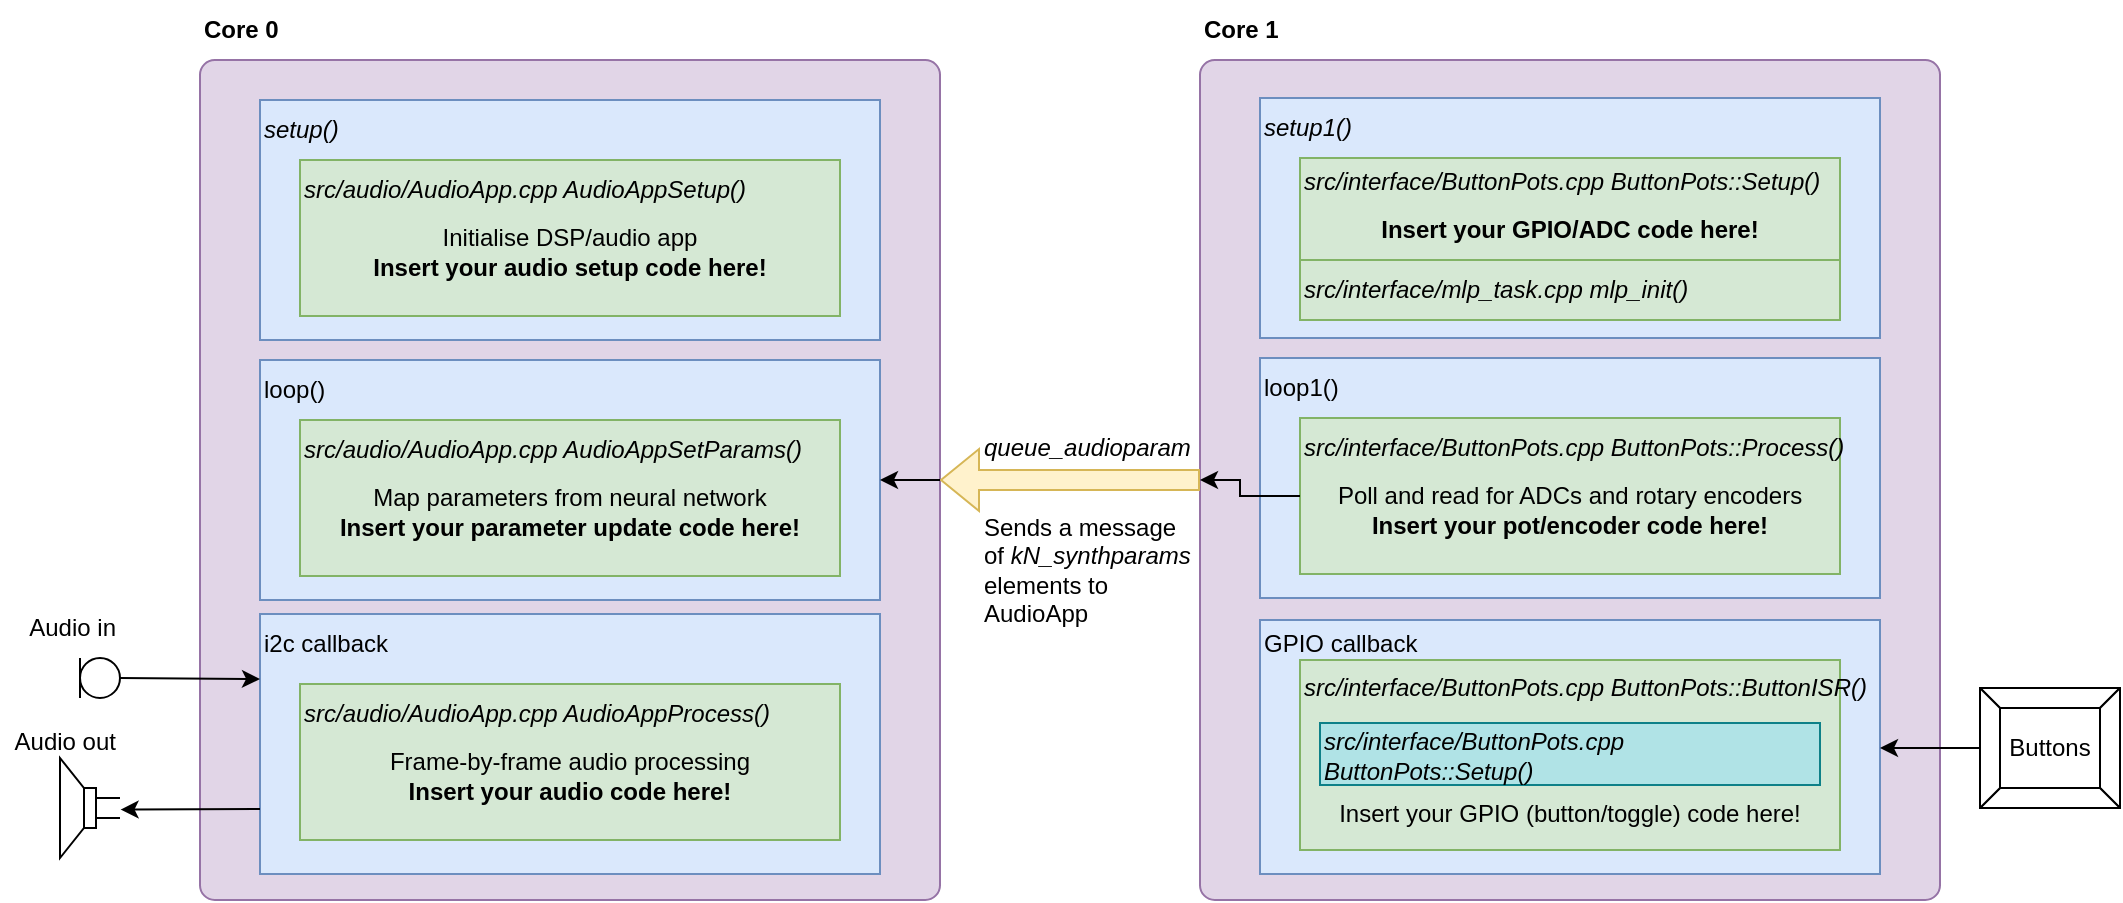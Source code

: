 <mxfile version="26.0.4">
  <diagram name="Page-1" id="eIFb_NlMMgxUuvhVnGcC">
    <mxGraphModel dx="1839" dy="578" grid="1" gridSize="10" guides="1" tooltips="1" connect="1" arrows="1" fold="1" page="1" pageScale="1" pageWidth="850" pageHeight="1100" math="0" shadow="0">
      <root>
        <mxCell id="0" />
        <mxCell id="1" parent="0" />
        <mxCell id="WRJJqniTlhcr_sfOXrkd-45" value="" style="rounded=0;whiteSpace=wrap;html=1;" vertex="1" parent="1">
          <mxGeometry x="590" y="220" width="270" height="31" as="geometry" />
        </mxCell>
        <mxCell id="WRJJqniTlhcr_sfOXrkd-2" value="" style="rounded=1;whiteSpace=wrap;html=1;arcSize=2;fillColor=#e1d5e7;strokeColor=#9673a6;" vertex="1" parent="1">
          <mxGeometry x="40" y="140" width="370" height="420" as="geometry" />
        </mxCell>
        <mxCell id="WRJJqniTlhcr_sfOXrkd-3" value="" style="rounded=1;whiteSpace=wrap;html=1;arcSize=2;fillColor=#e1d5e7;strokeColor=#9673a6;" vertex="1" parent="1">
          <mxGeometry x="540" y="140" width="370" height="420" as="geometry" />
        </mxCell>
        <mxCell id="WRJJqniTlhcr_sfOXrkd-4" value="Core 0" style="text;html=1;align=left;verticalAlign=middle;whiteSpace=wrap;rounded=0;fontStyle=1" vertex="1" parent="1">
          <mxGeometry x="40" y="110" width="60" height="30" as="geometry" />
        </mxCell>
        <mxCell id="WRJJqniTlhcr_sfOXrkd-5" value="Core 1" style="text;html=1;align=left;verticalAlign=middle;whiteSpace=wrap;rounded=0;fontStyle=1" vertex="1" parent="1">
          <mxGeometry x="540" y="110" width="60" height="30" as="geometry" />
        </mxCell>
        <mxCell id="WRJJqniTlhcr_sfOXrkd-9" value="queue_audioparam" style="text;html=1;align=left;verticalAlign=middle;whiteSpace=wrap;rounded=0;fontStyle=2" vertex="1" parent="1">
          <mxGeometry x="430" y="319" width="110" height="30" as="geometry" />
        </mxCell>
        <mxCell id="WRJJqniTlhcr_sfOXrkd-10" value="" style="shape=flexArrow;endArrow=classic;html=1;rounded=0;entryX=1;entryY=0.5;entryDx=0;entryDy=0;fillColor=#fff2cc;strokeColor=#d6b656;" edge="1" parent="1" source="WRJJqniTlhcr_sfOXrkd-3" target="WRJJqniTlhcr_sfOXrkd-2">
          <mxGeometry width="50" height="50" relative="1" as="geometry">
            <mxPoint x="430" y="360" as="sourcePoint" />
            <mxPoint x="480" y="310" as="targetPoint" />
          </mxGeometry>
        </mxCell>
        <mxCell id="WRJJqniTlhcr_sfOXrkd-11" value="" style="pointerEvents=1;verticalLabelPosition=bottom;shadow=0;dashed=0;align=center;html=1;verticalAlign=top;shape=mxgraph.electrical.electro-mechanical.loudspeaker;rotation=-180;" vertex="1" parent="1">
          <mxGeometry x="-30" y="489" width="30" height="50" as="geometry" />
        </mxCell>
        <mxCell id="WRJJqniTlhcr_sfOXrkd-12" value="" style="verticalLabelPosition=bottom;shadow=0;dashed=0;align=center;html=1;verticalAlign=top;shape=mxgraph.electrical.radio.microphone_1;" vertex="1" parent="1">
          <mxGeometry x="-20" y="439" width="20" height="20" as="geometry" />
        </mxCell>
        <mxCell id="WRJJqniTlhcr_sfOXrkd-13" value="Audio in" style="text;html=1;align=right;verticalAlign=middle;whiteSpace=wrap;rounded=0;" vertex="1" parent="1">
          <mxGeometry x="-60" y="409" width="60" height="30" as="geometry" />
        </mxCell>
        <mxCell id="WRJJqniTlhcr_sfOXrkd-14" value="Audio out" style="text;html=1;align=right;verticalAlign=middle;whiteSpace=wrap;rounded=0;" vertex="1" parent="1">
          <mxGeometry x="-60" y="466" width="60" height="30" as="geometry" />
        </mxCell>
        <mxCell id="WRJJqniTlhcr_sfOXrkd-16" value="" style="rounded=0;whiteSpace=wrap;html=1;fillColor=#dae8fc;strokeColor=#6c8ebf;" vertex="1" parent="1">
          <mxGeometry x="70" y="417" width="310" height="130" as="geometry" />
        </mxCell>
        <mxCell id="WRJJqniTlhcr_sfOXrkd-17" value="i2c callback" style="text;html=1;align=left;verticalAlign=middle;whiteSpace=wrap;rounded=0;" vertex="1" parent="1">
          <mxGeometry x="70" y="417" width="260" height="30" as="geometry" />
        </mxCell>
        <mxCell id="WRJJqniTlhcr_sfOXrkd-19" value="" style="endArrow=classic;html=1;rounded=0;exitX=1;exitY=0.5;exitDx=0;exitDy=0;exitPerimeter=0;entryX=0;entryY=0.25;entryDx=0;entryDy=0;" edge="1" parent="1" source="WRJJqniTlhcr_sfOXrkd-12" target="WRJJqniTlhcr_sfOXrkd-16">
          <mxGeometry width="50" height="50" relative="1" as="geometry">
            <mxPoint x="350" y="360" as="sourcePoint" />
            <mxPoint x="400" y="310" as="targetPoint" />
          </mxGeometry>
        </mxCell>
        <mxCell id="WRJJqniTlhcr_sfOXrkd-20" value="" style="endArrow=classic;html=1;rounded=0;exitX=0;exitY=0.75;exitDx=0;exitDy=0;entryX=-0.01;entryY=0.484;entryDx=0;entryDy=0;entryPerimeter=0;" edge="1" parent="1" source="WRJJqniTlhcr_sfOXrkd-16" target="WRJJqniTlhcr_sfOXrkd-11">
          <mxGeometry width="50" height="50" relative="1" as="geometry">
            <mxPoint x="350" y="360" as="sourcePoint" />
            <mxPoint x="400" y="310" as="targetPoint" />
          </mxGeometry>
        </mxCell>
        <mxCell id="WRJJqniTlhcr_sfOXrkd-21" value="&lt;div&gt;&lt;br&gt;&lt;/div&gt;Frame-by-frame audio processing&lt;div&gt;&lt;b&gt;Insert your audio code here!&lt;/b&gt;&lt;/div&gt;" style="rounded=0;whiteSpace=wrap;html=1;fillColor=#d5e8d4;strokeColor=#82b366;" vertex="1" parent="1">
          <mxGeometry x="90" y="452" width="270" height="78" as="geometry" />
        </mxCell>
        <mxCell id="WRJJqniTlhcr_sfOXrkd-22" value="src/audio/AudioApp.cpp AudioAppProcess()" style="text;html=1;align=left;verticalAlign=middle;whiteSpace=wrap;rounded=0;fontStyle=2" vertex="1" parent="1">
          <mxGeometry x="90" y="452" width="270" height="30" as="geometry" />
        </mxCell>
        <mxCell id="WRJJqniTlhcr_sfOXrkd-23" value="" style="rounded=0;whiteSpace=wrap;html=1;fillColor=#dae8fc;strokeColor=#6c8ebf;" vertex="1" parent="1">
          <mxGeometry x="70" y="290" width="310" height="120" as="geometry" />
        </mxCell>
        <mxCell id="WRJJqniTlhcr_sfOXrkd-24" value="" style="endArrow=classic;html=1;rounded=0;exitX=1;exitY=0.5;exitDx=0;exitDy=0;entryX=1;entryY=0.5;entryDx=0;entryDy=0;edgeStyle=orthogonalEdgeStyle;" edge="1" parent="1" source="WRJJqniTlhcr_sfOXrkd-2" target="WRJJqniTlhcr_sfOXrkd-23">
          <mxGeometry width="50" height="50" relative="1" as="geometry">
            <mxPoint x="380" y="360" as="sourcePoint" />
            <mxPoint x="430" y="310" as="targetPoint" />
            <Array as="points">
              <mxPoint x="410" y="350" />
              <mxPoint x="410" y="350" />
            </Array>
          </mxGeometry>
        </mxCell>
        <mxCell id="WRJJqniTlhcr_sfOXrkd-25" value="loop()" style="text;html=1;align=left;verticalAlign=middle;whiteSpace=wrap;rounded=0;" vertex="1" parent="1">
          <mxGeometry x="70" y="290" width="260" height="30" as="geometry" />
        </mxCell>
        <mxCell id="WRJJqniTlhcr_sfOXrkd-26" value="&lt;div&gt;&lt;br&gt;&lt;/div&gt;&lt;div&gt;Map parameters from neural network&lt;/div&gt;&lt;div&gt;&lt;b&gt;Insert your parameter update code here!&lt;/b&gt;&lt;/div&gt;" style="rounded=0;whiteSpace=wrap;html=1;fillColor=#d5e8d4;strokeColor=#82b366;" vertex="1" parent="1">
          <mxGeometry x="90" y="320" width="270" height="78" as="geometry" />
        </mxCell>
        <mxCell id="WRJJqniTlhcr_sfOXrkd-27" value="src/audio/AudioApp.cpp AudioAppSetParams()" style="text;html=1;align=left;verticalAlign=middle;whiteSpace=wrap;rounded=0;fontStyle=2" vertex="1" parent="1">
          <mxGeometry x="90" y="320" width="270" height="30" as="geometry" />
        </mxCell>
        <mxCell id="WRJJqniTlhcr_sfOXrkd-28" value="" style="rounded=0;whiteSpace=wrap;html=1;fillColor=#dae8fc;strokeColor=#6c8ebf;" vertex="1" parent="1">
          <mxGeometry x="70" y="160" width="310" height="120" as="geometry" />
        </mxCell>
        <mxCell id="WRJJqniTlhcr_sfOXrkd-29" value="setup()" style="text;html=1;align=left;verticalAlign=middle;whiteSpace=wrap;rounded=0;fontStyle=2" vertex="1" parent="1">
          <mxGeometry x="70" y="160" width="260" height="30" as="geometry" />
        </mxCell>
        <mxCell id="WRJJqniTlhcr_sfOXrkd-30" value="&lt;div&gt;&lt;br&gt;&lt;/div&gt;&lt;div&gt;Initialise DSP/audio app&lt;/div&gt;&lt;div&gt;&lt;b&gt;Insert your audio setup code here!&lt;/b&gt;&lt;/div&gt;" style="rounded=0;whiteSpace=wrap;html=1;fillColor=#d5e8d4;strokeColor=#82b366;" vertex="1" parent="1">
          <mxGeometry x="90" y="190" width="270" height="78" as="geometry" />
        </mxCell>
        <mxCell id="WRJJqniTlhcr_sfOXrkd-31" value="src/audio/AudioApp.cpp AudioAppSetup()" style="text;html=1;align=left;verticalAlign=middle;whiteSpace=wrap;rounded=0;fontStyle=2" vertex="1" parent="1">
          <mxGeometry x="90" y="190" width="270" height="30" as="geometry" />
        </mxCell>
        <mxCell id="WRJJqniTlhcr_sfOXrkd-35" value="" style="rounded=0;whiteSpace=wrap;html=1;fillColor=#dae8fc;strokeColor=#6c8ebf;" vertex="1" parent="1">
          <mxGeometry x="570" y="289" width="310" height="120" as="geometry" />
        </mxCell>
        <mxCell id="WRJJqniTlhcr_sfOXrkd-36" value="loop1()" style="text;html=1;align=left;verticalAlign=middle;whiteSpace=wrap;rounded=0;" vertex="1" parent="1">
          <mxGeometry x="570" y="289" width="260" height="30" as="geometry" />
        </mxCell>
        <mxCell id="WRJJqniTlhcr_sfOXrkd-37" value="&lt;div&gt;&lt;br&gt;&lt;/div&gt;&lt;div&gt;Poll and read for ADCs and rotary encoders&lt;/div&gt;&lt;div&gt;&lt;b&gt;Insert your pot/encoder code here!&lt;/b&gt;&lt;/div&gt;" style="rounded=0;whiteSpace=wrap;html=1;fillColor=#d5e8d4;strokeColor=#82b366;" vertex="1" parent="1">
          <mxGeometry x="590" y="319" width="270" height="78" as="geometry" />
        </mxCell>
        <mxCell id="WRJJqniTlhcr_sfOXrkd-39" value="" style="rounded=0;whiteSpace=wrap;html=1;fillColor=#dae8fc;strokeColor=#6c8ebf;" vertex="1" parent="1">
          <mxGeometry x="570" y="159" width="310" height="120" as="geometry" />
        </mxCell>
        <mxCell id="WRJJqniTlhcr_sfOXrkd-40" value="setup1()" style="text;html=1;align=left;verticalAlign=middle;whiteSpace=wrap;rounded=0;fontStyle=2" vertex="1" parent="1">
          <mxGeometry x="570" y="159" width="260" height="30" as="geometry" />
        </mxCell>
        <mxCell id="WRJJqniTlhcr_sfOXrkd-42" value="src/interface/ButtonPots.cpp ButtonPots::Setup()&lt;div&gt;&lt;br&gt;&lt;/div&gt;&lt;div&gt;&lt;br&gt;&lt;/div&gt;" style="text;html=1;align=left;verticalAlign=middle;whiteSpace=wrap;rounded=0;fontStyle=2;fillColor=#d5e8d4;strokeColor=#82b366;" vertex="1" parent="1">
          <mxGeometry x="590" y="189" width="270" height="51" as="geometry" />
        </mxCell>
        <mxCell id="WRJJqniTlhcr_sfOXrkd-43" value="src/interface/mlp_task.cpp mlp_init()" style="text;html=1;align=left;verticalAlign=middle;whiteSpace=wrap;rounded=0;fontStyle=2;fillColor=#d5e8d4;strokeColor=#82b366;" vertex="1" parent="1">
          <mxGeometry x="590" y="240" width="270" height="30" as="geometry" />
        </mxCell>
        <mxCell id="WRJJqniTlhcr_sfOXrkd-47" value="src/interface/ButtonPots.cpp ButtonPots::Process()" style="text;html=1;align=left;verticalAlign=middle;whiteSpace=wrap;rounded=0;fontStyle=2" vertex="1" parent="1">
          <mxGeometry x="590" y="319" width="280" height="30" as="geometry" />
        </mxCell>
        <mxCell id="WRJJqniTlhcr_sfOXrkd-49" value="" style="endArrow=classic;html=1;rounded=0;exitX=0;exitY=0.5;exitDx=0;exitDy=0;edgeStyle=orthogonalEdgeStyle;entryX=0;entryY=0.5;entryDx=0;entryDy=0;" edge="1" parent="1" source="WRJJqniTlhcr_sfOXrkd-37" target="WRJJqniTlhcr_sfOXrkd-3">
          <mxGeometry width="50" height="50" relative="1" as="geometry">
            <mxPoint x="500" y="380" as="sourcePoint" />
            <mxPoint x="540" y="320" as="targetPoint" />
            <Array as="points">
              <mxPoint x="560" y="358" />
              <mxPoint x="560" y="350" />
            </Array>
          </mxGeometry>
        </mxCell>
        <mxCell id="WRJJqniTlhcr_sfOXrkd-50" value="" style="rounded=0;whiteSpace=wrap;html=1;fillColor=#dae8fc;strokeColor=#6c8ebf;" vertex="1" parent="1">
          <mxGeometry x="570" y="420" width="310" height="127" as="geometry" />
        </mxCell>
        <mxCell id="WRJJqniTlhcr_sfOXrkd-51" value="GPIO callback" style="text;html=1;align=left;verticalAlign=middle;whiteSpace=wrap;rounded=0;" vertex="1" parent="1">
          <mxGeometry x="570" y="417" width="260" height="30" as="geometry" />
        </mxCell>
        <mxCell id="WRJJqniTlhcr_sfOXrkd-52" value="&lt;div&gt;&lt;br&gt;&lt;/div&gt;&lt;div&gt;&lt;br&gt;&lt;/div&gt;&lt;div&gt;&lt;br&gt;&lt;/div&gt;&lt;div&gt;&lt;span style=&quot;background-color: transparent; color: light-dark(rgb(0, 0, 0), rgb(255, 255, 255));&quot;&gt;&lt;br&gt;&lt;/span&gt;&lt;/div&gt;&lt;div&gt;&lt;span style=&quot;background-color: transparent; color: light-dark(rgb(0, 0, 0), rgb(255, 255, 255));&quot;&gt;Insert your GPIO (button/toggle) code here!&lt;/span&gt;&lt;/div&gt;" style="rounded=0;whiteSpace=wrap;html=1;fillColor=#d5e8d4;strokeColor=#82b366;" vertex="1" parent="1">
          <mxGeometry x="590" y="440" width="270" height="95" as="geometry" />
        </mxCell>
        <mxCell id="WRJJqniTlhcr_sfOXrkd-53" value="src/interface/ButtonPots.cpp ButtonPots::ButtonISR()" style="text;html=1;align=left;verticalAlign=middle;whiteSpace=wrap;rounded=0;fontStyle=2" vertex="1" parent="1">
          <mxGeometry x="590" y="439" width="290" height="30" as="geometry" />
        </mxCell>
        <mxCell id="WRJJqniTlhcr_sfOXrkd-56" value="" style="rounded=0;whiteSpace=wrap;html=1;fillColor=#b0e3e6;strokeColor=#0e8088;" vertex="1" parent="1">
          <mxGeometry x="600" y="471.5" width="250" height="31" as="geometry" />
        </mxCell>
        <mxCell id="WRJJqniTlhcr_sfOXrkd-54" value="src/interface/ButtonPots.cpp ButtonPots::Setup()" style="text;html=1;align=left;verticalAlign=middle;whiteSpace=wrap;rounded=0;fontStyle=2" vertex="1" parent="1">
          <mxGeometry x="600" y="472.5" width="250" height="30" as="geometry" />
        </mxCell>
        <mxCell id="WRJJqniTlhcr_sfOXrkd-58" value="" style="edgeStyle=orthogonalEdgeStyle;rounded=0;orthogonalLoop=1;jettySize=auto;html=1;" edge="1" parent="1" source="WRJJqniTlhcr_sfOXrkd-57">
          <mxGeometry relative="1" as="geometry">
            <mxPoint x="880" y="484" as="targetPoint" />
          </mxGeometry>
        </mxCell>
        <mxCell id="WRJJqniTlhcr_sfOXrkd-57" value="Buttons" style="labelPosition=center;verticalLabelPosition=middle;align=center;html=1;shape=mxgraph.basic.button;dx=10;whiteSpace=wrap;" vertex="1" parent="1">
          <mxGeometry x="930" y="454" width="70" height="60" as="geometry" />
        </mxCell>
        <mxCell id="WRJJqniTlhcr_sfOXrkd-59" value="Insert your GPIO/ADC code here!" style="text;html=1;align=center;verticalAlign=middle;whiteSpace=wrap;rounded=0;fontStyle=1" vertex="1" parent="1">
          <mxGeometry x="620" y="210" width="210" height="30" as="geometry" />
        </mxCell>
        <mxCell id="WRJJqniTlhcr_sfOXrkd-61" value="&lt;span style=&quot;font-style: normal;&quot;&gt;Sends a message of &lt;/span&gt;kN_synthparams&lt;span style=&quot;font-style: normal;&quot;&gt; elements to AudioApp&lt;/span&gt;" style="text;html=1;align=left;verticalAlign=middle;whiteSpace=wrap;rounded=0;fontStyle=2" vertex="1" parent="1">
          <mxGeometry x="430" y="360" width="110" height="70" as="geometry" />
        </mxCell>
      </root>
    </mxGraphModel>
  </diagram>
</mxfile>
